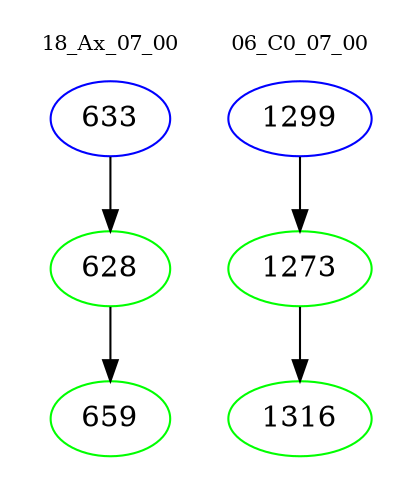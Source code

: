 digraph{
subgraph cluster_0 {
color = white
label = "18_Ax_07_00";
fontsize=10;
T0_633 [label="633", color="blue"]
T0_633 -> T0_628 [color="black"]
T0_628 [label="628", color="green"]
T0_628 -> T0_659 [color="black"]
T0_659 [label="659", color="green"]
}
subgraph cluster_1 {
color = white
label = "06_C0_07_00";
fontsize=10;
T1_1299 [label="1299", color="blue"]
T1_1299 -> T1_1273 [color="black"]
T1_1273 [label="1273", color="green"]
T1_1273 -> T1_1316 [color="black"]
T1_1316 [label="1316", color="green"]
}
}
